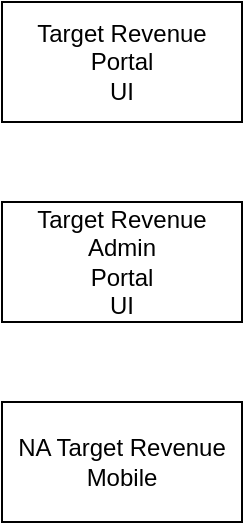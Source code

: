 <mxfile version="14.4.5" type="github">
  <diagram id="LPLT7qblUQMr7MPmFhha" name="Page-1">
    <mxGraphModel dx="1139" dy="574" grid="1" gridSize="10" guides="1" tooltips="1" connect="1" arrows="1" fold="1" page="1" pageScale="1" pageWidth="827" pageHeight="1169" math="0" shadow="0">
      <root>
        <mxCell id="0" />
        <mxCell id="1" parent="0" />
        <mxCell id="-umOjKe_lniliM-Z_1Ou-1" value="Target Revenue Portal&lt;br&gt;UI&lt;br&gt;" style="rounded=0;whiteSpace=wrap;html=1;" vertex="1" parent="1">
          <mxGeometry x="50" y="90" width="120" height="60" as="geometry" />
        </mxCell>
        <mxCell id="-umOjKe_lniliM-Z_1Ou-2" value="Target Revenue Admin &lt;br&gt;Portal&lt;br&gt;UI" style="rounded=0;whiteSpace=wrap;html=1;" vertex="1" parent="1">
          <mxGeometry x="50" y="190" width="120" height="60" as="geometry" />
        </mxCell>
        <mxCell id="-umOjKe_lniliM-Z_1Ou-3" value="NA Target Revenue&lt;br&gt;Mobile&lt;br&gt;" style="rounded=0;whiteSpace=wrap;html=1;" vertex="1" parent="1">
          <mxGeometry x="50" y="290" width="120" height="60" as="geometry" />
        </mxCell>
      </root>
    </mxGraphModel>
  </diagram>
</mxfile>
